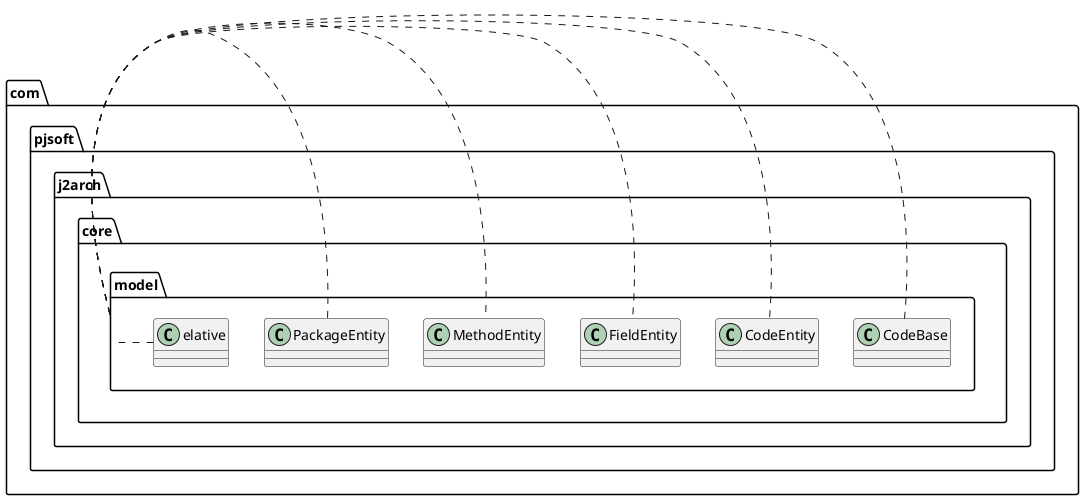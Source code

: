 @startuml
package com.pjsoft.j2arch.core.model {
    com.pjsoft.j2arch.core.model.CodeBase
    com.pjsoft.j2arch.core.model.CodeEntity
    com.pjsoft.j2arch.core.model.FieldEntity
    com.pjsoft.j2arch.core.model.MethodEntity
    com.pjsoft.j2arch.core.model.PackageEntity
    com.pjsoft.j2arch.core.model.Relative
}
@enduml

